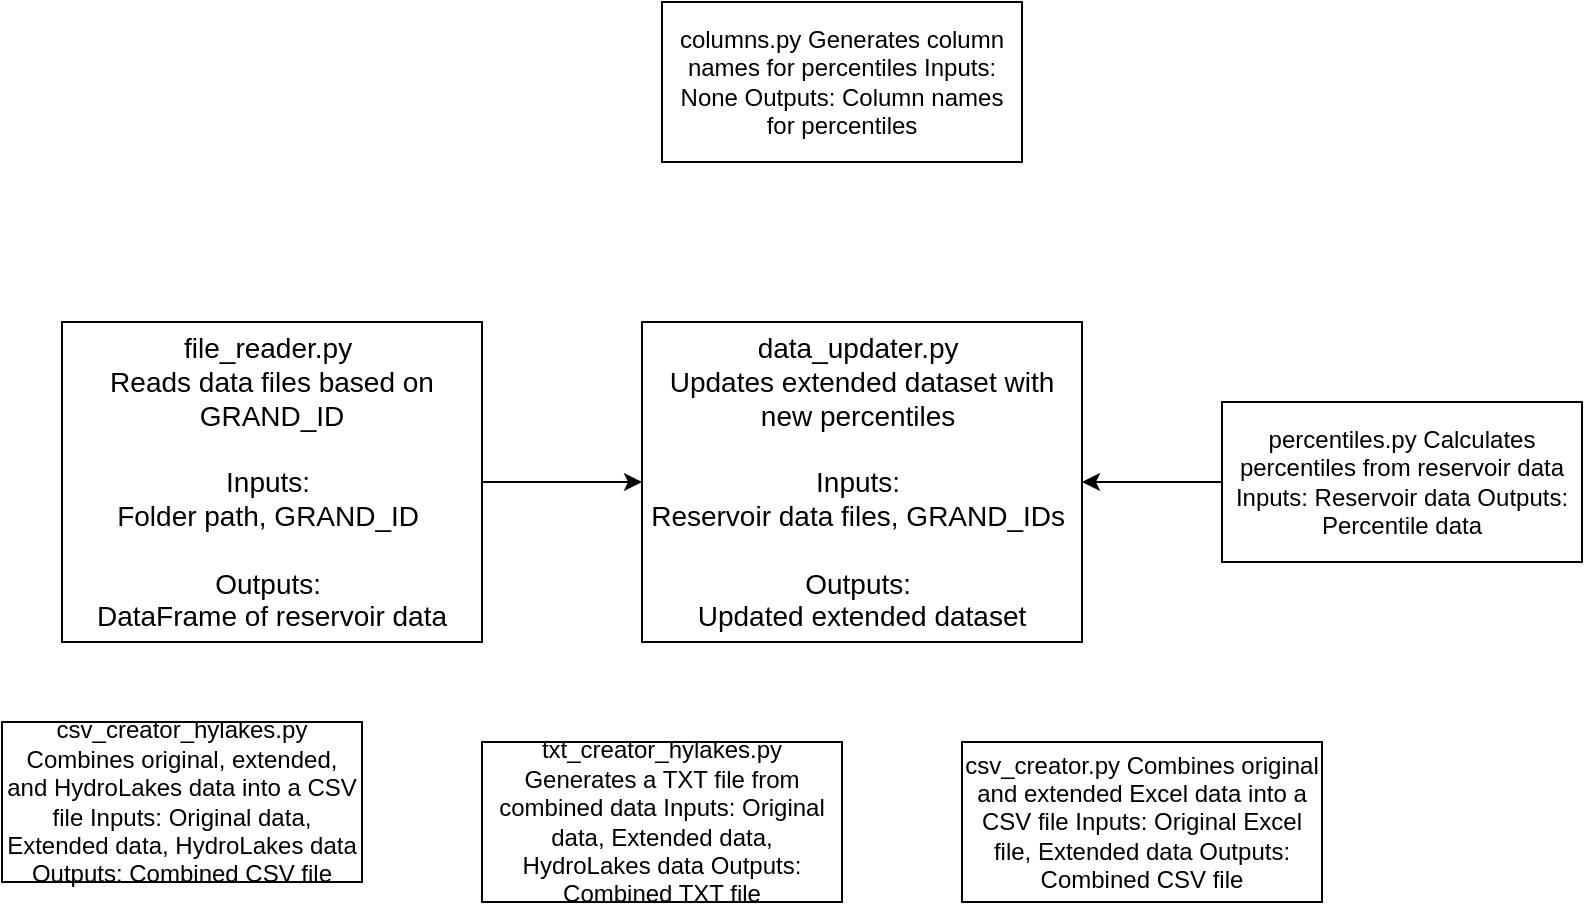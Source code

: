 <mxfile version="26.0.4">
  <diagram name="Page-1" id="HlTxUO8CS0mWEI1xs9gT">
    <mxGraphModel dx="2284" dy="772" grid="1" gridSize="10" guides="1" tooltips="1" connect="1" arrows="1" fold="1" page="1" pageScale="1" pageWidth="850" pageHeight="1100" math="0" shadow="0">
      <root>
        <mxCell id="0" />
        <mxCell id="1" parent="0" />
        <mxCell id="tAKfebpuGEtn2CMEdyHk-1" value="columns.py Generates column names for percentiles Inputs: None Outputs: Column names for percentiles" style="shape=rectangle;whiteSpace=wrap;" vertex="1" parent="1">
          <mxGeometry x="310" y="230" width="180" height="80" as="geometry" />
        </mxCell>
        <mxCell id="tAKfebpuGEtn2CMEdyHk-2" value="data_updater.py &#xa;Updates extended dataset with new percentiles &#xa;&#xa;Inputs: &#xa;Reservoir data files, GRAND_IDs &#xa;&#xa;Outputs: &#xa;Updated extended dataset" style="shape=rectangle;whiteSpace=wrap;fontSize=14;" vertex="1" parent="1">
          <mxGeometry x="300" y="390" width="220" height="160" as="geometry" />
        </mxCell>
        <mxCell id="tAKfebpuGEtn2CMEdyHk-10" value="" style="edgeStyle=orthogonalEdgeStyle;rounded=0;orthogonalLoop=1;jettySize=auto;html=1;" edge="1" parent="1" source="tAKfebpuGEtn2CMEdyHk-3" target="tAKfebpuGEtn2CMEdyHk-2">
          <mxGeometry relative="1" as="geometry" />
        </mxCell>
        <mxCell id="tAKfebpuGEtn2CMEdyHk-3" value="file_reader.py &#xa;Reads data files based on GRAND_ID&#xa; &#xa;Inputs: &#xa;Folder path, GRAND_ID &#xa;&#xa;Outputs: &#xa;DataFrame of reservoir data" style="shape=rectangle;whiteSpace=wrap;fontSize=14;" vertex="1" parent="1">
          <mxGeometry x="10" y="390" width="210" height="160" as="geometry" />
        </mxCell>
        <mxCell id="tAKfebpuGEtn2CMEdyHk-9" value="" style="edgeStyle=orthogonalEdgeStyle;rounded=0;orthogonalLoop=1;jettySize=auto;html=1;" edge="1" parent="1" source="tAKfebpuGEtn2CMEdyHk-4" target="tAKfebpuGEtn2CMEdyHk-2">
          <mxGeometry relative="1" as="geometry" />
        </mxCell>
        <mxCell id="tAKfebpuGEtn2CMEdyHk-4" value="percentiles.py Calculates percentiles from reservoir data Inputs: Reservoir data Outputs: Percentile data" style="shape=rectangle;whiteSpace=wrap;" vertex="1" parent="1">
          <mxGeometry x="590" y="430" width="180" height="80" as="geometry" />
        </mxCell>
        <mxCell id="tAKfebpuGEtn2CMEdyHk-5" value="csv_creator.py Combines original and extended Excel data into a CSV file Inputs: Original Excel file, Extended data Outputs: Combined CSV file" style="shape=rectangle;whiteSpace=wrap;" vertex="1" parent="1">
          <mxGeometry x="460" y="600" width="180" height="80" as="geometry" />
        </mxCell>
        <mxCell id="tAKfebpuGEtn2CMEdyHk-6" value="csv_creator_hylakes.py Combines original, extended, and HydroLakes data into a CSV file Inputs: Original data, Extended data, HydroLakes data Outputs: Combined CSV file" style="shape=rectangle;whiteSpace=wrap;" vertex="1" parent="1">
          <mxGeometry x="-20" y="590" width="180" height="80" as="geometry" />
        </mxCell>
        <mxCell id="tAKfebpuGEtn2CMEdyHk-7" value="txt_creator_hylakes.py Generates a TXT file from combined data Inputs: Original data, Extended data, HydroLakes data Outputs: Combined TXT file" style="shape=rectangle;whiteSpace=wrap;" vertex="1" parent="1">
          <mxGeometry x="220" y="600" width="180" height="80" as="geometry" />
        </mxCell>
      </root>
    </mxGraphModel>
  </diagram>
</mxfile>
